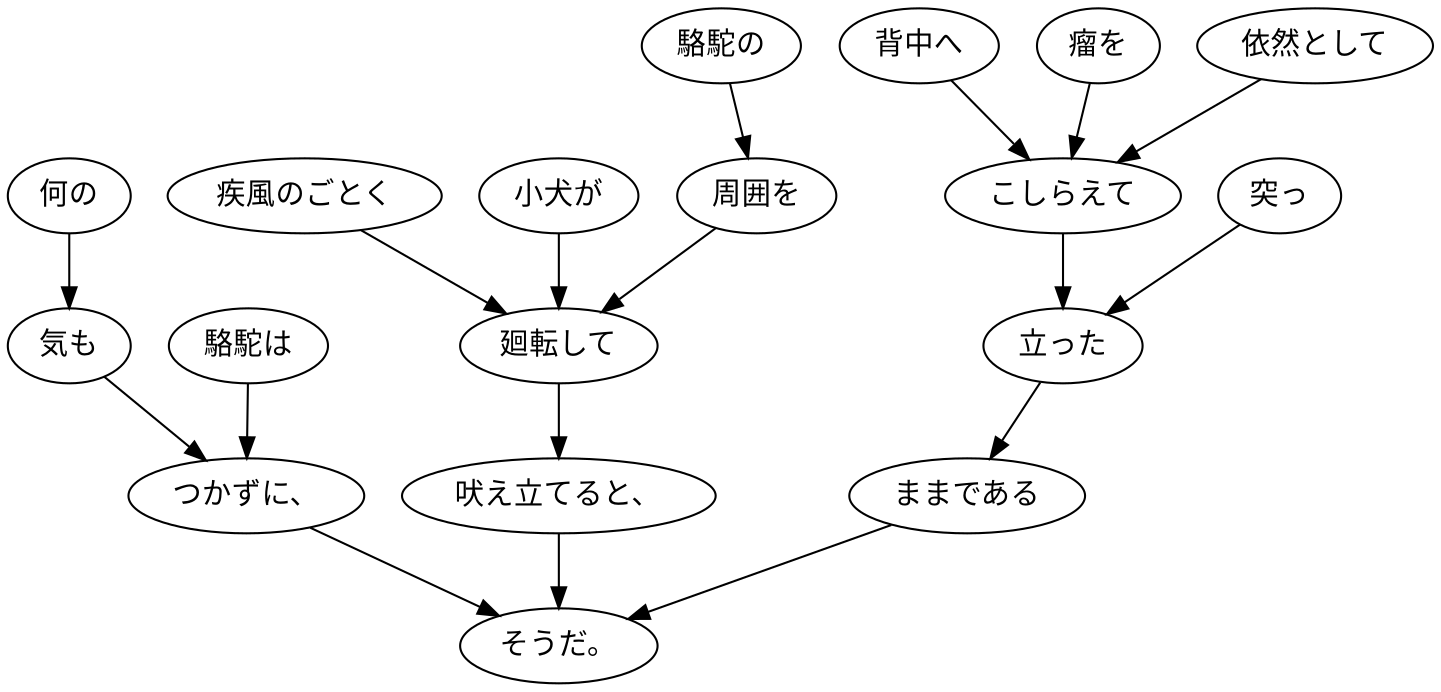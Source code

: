 digraph graph4756 {
	node0 [label="小犬が"];
	node1 [label="駱駝の"];
	node2 [label="周囲を"];
	node3 [label="疾風のごとく"];
	node4 [label="廻転して"];
	node5 [label="吠え立てると、"];
	node6 [label="駱駝は"];
	node7 [label="何の"];
	node8 [label="気も"];
	node9 [label="つかずに、"];
	node10 [label="依然として"];
	node11 [label="背中へ"];
	node12 [label="瘤を"];
	node13 [label="こしらえて"];
	node14 [label="突っ"];
	node15 [label="立った"];
	node16 [label="ままである"];
	node17 [label="そうだ。"];
	node0 -> node4;
	node1 -> node2;
	node2 -> node4;
	node3 -> node4;
	node4 -> node5;
	node5 -> node17;
	node6 -> node9;
	node7 -> node8;
	node8 -> node9;
	node9 -> node17;
	node10 -> node13;
	node11 -> node13;
	node12 -> node13;
	node13 -> node15;
	node14 -> node15;
	node15 -> node16;
	node16 -> node17;
}
